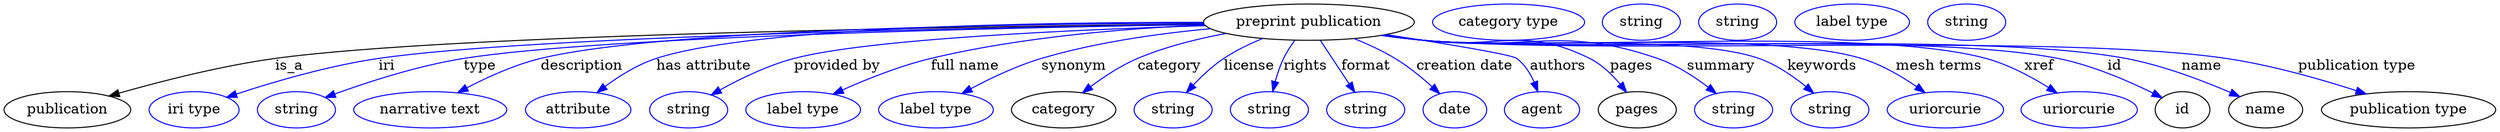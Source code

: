 digraph {
	graph [bb="0,0,2453.2,123"];
	node [label="\N"];
	"preprint publication"	[height=0.5,
		label="preprint publication",
		pos="1285.4,105",
		width=2.8886];
	publication	[height=0.5,
		pos="62.394,18",
		width=1.7332];
	"preprint publication" -> publication	[label=is_a,
		lp="280.39,61.5",
		pos="e,103.33,31.676 1181.9,103.15 959.18,100.88 440.76,93.1 266.39,69 213.34,61.666 154,46.287 113.06,34.51"];
	iri	[color=blue,
		height=0.5,
		label="iri type",
		pos="187.39,18",
		width=1.2277];
	"preprint publication" -> iri	[color=blue,
		label=iri,
		lp="376.39,61.5",
		pos="e,219.57,30.492 1181.8,102.86 976.01,100.13 522.47,91.685 368.39,69 319.75,61.838 265.6,45.76 229.32,33.758",
		style=solid];
	type	[color=blue,
		height=0.5,
		label=string,
		pos="288.39,18",
		width=1.0652];
	"preprint publication" -> type	[color=blue,
		label=type,
		lp="468.39,61.5",
		pos="e,316.86,30.283 1182.1,102.69 991.12,99.761 589.85,91.123 452.39,69 408.18,61.885 359.3,45.865 326.5,33.864",
		style=solid];
	description	[color=blue,
		height=0.5,
		label="narrative text",
		pos="420.39,18",
		width=2.0943];
	"preprint publication" -> description	[color=blue,
		label=description,
		lp="567.89,61.5",
		pos="e,447.02,35.036 1181.3,104.18 1003.3,103.66 648.19,98.771 527.39,69 502.36,62.83 476.1,50.659 455.87,39.869",
		style=solid];
	"has attribute"	[color=blue,
		height=0.5,
		label=attribute,
		pos="565.39,18",
		width=1.4443];
	"preprint publication" -> "has attribute"	[color=blue,
		label="has attribute",
		lp="688.39,61.5",
		pos="e,583.6,35.009 1181.3,104.9 1025.2,105.15 738.57,101 641.39,69 623.38,63.068 605.55,51.701 591.68,41.302",
		style=solid];
	"provided by"	[color=blue,
		height=0.5,
		label=string,
		pos="673.39,18",
		width=1.0652];
	"preprint publication" -> "provided by"	[color=blue,
		label="provided by",
		lp="819.89,61.5",
		pos="e,695.56,32.732 1183.1,101.51 1057.3,97.658 851.32,88.545 777.39,69 751.53,62.162 724.35,48.851 704.26,37.682",
		style=solid];
	"full name"	[color=blue,
		height=0.5,
		label="label type",
		pos="786.39,18",
		width=1.5707];
	"preprint publication" -> "full name"	[color=blue,
		label="full name",
		lp="945.89,61.5",
		pos="e,815.91,33.495 1182.4,102.17 1106.8,98.945 1002,90.527 912.39,69 882.19,61.748 849.64,48.684 825.19,37.728",
		style=solid];
	synonym	[color=blue,
		height=0.5,
		label="label type",
		pos="917.39,18",
		width=1.5707];
	"preprint publication" -> synonym	[color=blue,
		label=synonym,
		lp="1053.4,61.5",
		pos="e,942.97,34.129 1188.2,98.498 1137.7,93.797 1075.3,85.095 1021.4,69 997.2,61.78 971.62,49.55 951.88,38.992",
		style=solid];
	category	[height=0.5,
		pos="1043.4,18",
		width=1.4263];
	"preprint publication" -> category	[color=blue,
		label=category,
		lp="1147.9,61.5",
		pos="e,1062,34.833 1203.5,93.762 1175.1,88.482 1143.7,80.616 1116.4,69 1099.9,61.993 1083.3,51.01 1070.1,41.121",
		style=solid];
	license	[color=blue,
		height=0.5,
		label=string,
		pos="1151.4,18",
		width=1.0652];
	"preprint publication" -> license	[color=blue,
		label=license,
		lp="1226.4,61.5",
		pos="e,1164.5,35.068 1239.7,88.738 1226.8,83.438 1213.1,76.824 1201.4,69 1190.5,61.709 1180,51.806 1171.5,42.737",
		style=solid];
	rights	[color=blue,
		height=0.5,
		label=string,
		pos="1246.4,18",
		width=1.0652];
	"preprint publication" -> rights	[color=blue,
		label=rights,
		lp="1281.9,61.5",
		pos="e,1249.7,36.195 1271.4,86.94 1267.4,81.459 1263.4,75.196 1260.4,69 1257,61.845 1254.2,53.701 1252.1,46.094",
		style=solid];
	format	[color=blue,
		height=0.5,
		label=string,
		pos="1341.4,18",
		width=1.0652];
	"preprint publication" -> format	[color=blue,
		label=format,
		lp="1341.9,61.5",
		pos="e,1330.6,35.31 1296.7,86.799 1304.9,74.463 1315.9,57.656 1325,43.862",
		style=solid];
	"creation date"	[color=blue,
		height=0.5,
		label=date,
		pos="1429.4,18",
		width=0.86659];
	"preprint publication" -> "creation date"	[color=blue,
		label="creation date",
		lp="1438.9,61.5",
		pos="e,1414.4,34.017 1329.9,88.711 1343.3,83.302 1357.9,76.634 1370.4,69 1383.4,61.1 1396.4,50.415 1406.9,40.951",
		style=solid];
	authors	[color=blue,
		height=0.5,
		label=agent,
		pos="1515.4,18",
		width=1.0291];
	"preprint publication" -> authors	[color=blue,
		label=authors,
		lp="1530.9,61.5",
		pos="e,1511.2,35.991 1361.5,92.649 1417.6,84.018 1485,72.972 1490.4,69 1498.2,63.203 1503.7,54.277 1507.6,45.563",
		style=solid];
	pages	[height=0.5,
		pos="1608.4,18",
		width=1.0652];
	"preprint publication" -> pages	[color=blue,
		label=pages,
		lp="1603.9,61.5",
		pos="e,1598,35.418 1359.8,92.375 1372.7,90.489 1385.9,88.625 1398.4,87 1434.8,82.272 1529.7,85.545 1562.4,69 1574,63.154 1584.1,53.121 \
1591.8,43.57",
		style=solid];
	summary	[color=blue,
		height=0.5,
		label=string,
		pos="1703.4,18",
		width=1.0652];
	"preprint publication" -> summary	[color=blue,
		label=summary,
		lp="1691.9,61.5",
		pos="e,1686.3,34.387 1358.8,92.171 1372,90.276 1385.6,88.461 1398.4,87 1500.7,75.333 1532.2,102.95 1629.4,69 1647.2,62.777 1664.8,51.166 \
1678.4,40.699",
		style=solid];
	keywords	[color=blue,
		height=0.5,
		label=string,
		pos="1798.4,18",
		width=1.0652];
	"preprint publication" -> keywords	[color=blue,
		label=keywords,
		lp="1790.9,61.5",
		pos="e,1782.7,34.522 1357.9,92.05 1371.3,90.132 1385.3,88.341 1398.4,87 1471.7,79.512 1660,93.615 1729.4,69 1746.2,63.039 1762.5,51.6 \
1775,41.166",
		style=solid];
	"mesh terms"	[color=blue,
		height=0.5,
		label=uriorcurie,
		pos="1912.4,18",
		width=1.5887];
	"preprint publication" -> "mesh terms"	[color=blue,
		label="mesh terms",
		lp="1905.9,61.5",
		pos="e,1892.3,35.089 1357.6,91.957 1371.1,90.037 1385.2,88.268 1398.4,87 1493.8,77.856 1737.6,96.592 1829.4,69 1848.9,63.131 1868.6,51.61 \
1883.8,41.106",
		style=solid];
	xref	[color=blue,
		height=0.5,
		label=uriorcurie,
		pos="2044.4,18",
		width=1.5887];
	"preprint publication" -> xref	[color=blue,
		label=xref,
		lp="2004.9,61.5",
		pos="e,2022.6,34.666 1357,91.942 1370.7,89.998 1385,88.225 1398.4,87 1521.1,75.819 1833.5,101.28 1952.4,69 1974.4,63.037 1996.8,50.95 \
2014.1,40.154",
		style=solid];
	id	[height=0.5,
		pos="2146.4,18",
		width=0.75];
	"preprint publication" -> id	[color=blue,
		label=id,
		lp="2079.4,61.5",
		pos="e,2126.3,29.994 1357,91.902 1370.7,89.962 1385,88.2 1398.4,87 1536.8,74.642 1887.1,96.014 2023.4,69 2056.9,62.353 2092.9,46.626 \
2117.2,34.571",
		style=solid];
	name	[height=0.5,
		pos="2227.4,18",
		width=1.011];
	"preprint publication" -> name	[color=blue,
		label=name,
		lp="2164.4,61.5",
		pos="e,2201.9,31.218 1357,91.872 1370.7,89.934 1385,88.181 1398.4,87 1551.6,73.532 1939.2,97.327 2090.4,69 2126.3,62.273 2165.3,47.246 \
2192.4,35.412",
		style=solid];
	"publication type"	[height=0.5,
		pos="2367.4,18",
		width=2.3831];
	"preprint publication" -> "publication type"	[color=blue,
		label="publication type",
		lp="2316.4,61.5",
		pos="e,2325.7,33.838 1356.7,91.88 1370.5,89.928 1384.9,88.168 1398.4,87 1573.3,71.908 2014.7,94.822 2188.4,69 2232.3,62.473 2280.7,48.522 \
2316.1,37.012",
		style=solid];
	"named thing_category"	[color=blue,
		height=0.5,
		label="category type",
		pos="1482.4,105",
		width=2.0762];
	publication_pages	[color=blue,
		height=0.5,
		label=string,
		pos="1613.4,105",
		width=1.0652];
	publication_id	[color=blue,
		height=0.5,
		label=string,
		pos="1708.4,105",
		width=1.0652];
	publication_name	[color=blue,
		height=0.5,
		label="label type",
		pos="1821.4,105",
		width=1.5707];
	"publication_publication type"	[color=blue,
		height=0.5,
		label=string,
		pos="1934.4,105",
		width=1.0652];
}
